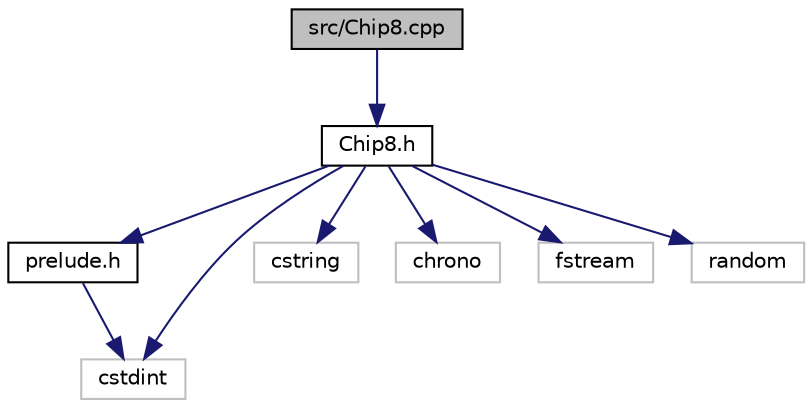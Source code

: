 digraph "src/Chip8.cpp"
{
 // LATEX_PDF_SIZE
  edge [fontname="Helvetica",fontsize="10",labelfontname="Helvetica",labelfontsize="10"];
  node [fontname="Helvetica",fontsize="10",shape=record];
  Node1 [label="src/Chip8.cpp",height=0.2,width=0.4,color="black", fillcolor="grey75", style="filled", fontcolor="black",tooltip="Implementation file for Chip8.h."];
  Node1 -> Node2 [color="midnightblue",fontsize="10",style="solid",fontname="Helvetica"];
  Node2 [label="Chip8.h",height=0.2,width=0.4,color="black", fillcolor="white", style="filled",URL="$Chip8_8h.html",tooltip="Header class for Chip8 core."];
  Node2 -> Node3 [color="midnightblue",fontsize="10",style="solid",fontname="Helvetica"];
  Node3 [label="prelude.h",height=0.2,width=0.4,color="black", fillcolor="white", style="filled",URL="$prelude_8h.html",tooltip="This file contains important constants, enums, etc., that are to be used in multiple places in the co..."];
  Node3 -> Node4 [color="midnightblue",fontsize="10",style="solid",fontname="Helvetica"];
  Node4 [label="cstdint",height=0.2,width=0.4,color="grey75", fillcolor="white", style="filled",tooltip=" "];
  Node2 -> Node5 [color="midnightblue",fontsize="10",style="solid",fontname="Helvetica"];
  Node5 [label="cstring",height=0.2,width=0.4,color="grey75", fillcolor="white", style="filled",tooltip=" "];
  Node2 -> Node4 [color="midnightblue",fontsize="10",style="solid",fontname="Helvetica"];
  Node2 -> Node6 [color="midnightblue",fontsize="10",style="solid",fontname="Helvetica"];
  Node6 [label="chrono",height=0.2,width=0.4,color="grey75", fillcolor="white", style="filled",tooltip=" "];
  Node2 -> Node7 [color="midnightblue",fontsize="10",style="solid",fontname="Helvetica"];
  Node7 [label="fstream",height=0.2,width=0.4,color="grey75", fillcolor="white", style="filled",tooltip=" "];
  Node2 -> Node8 [color="midnightblue",fontsize="10",style="solid",fontname="Helvetica"];
  Node8 [label="random",height=0.2,width=0.4,color="grey75", fillcolor="white", style="filled",tooltip=" "];
}
